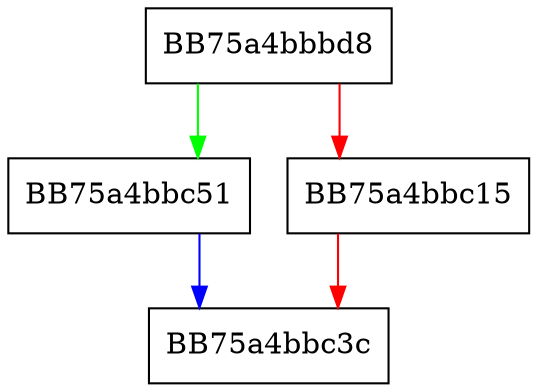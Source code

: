 digraph CheckBmStartupActions {
  node [shape="box"];
  graph [splines=ortho];
  BB75a4bbbd8 -> BB75a4bbc51 [color="green"];
  BB75a4bbbd8 -> BB75a4bbc15 [color="red"];
  BB75a4bbc15 -> BB75a4bbc3c [color="red"];
  BB75a4bbc51 -> BB75a4bbc3c [color="blue"];
}